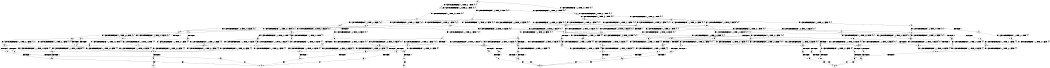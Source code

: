 digraph BCG {
size = "7, 10.5";
center = TRUE;
node [shape = circle];
0 [peripheries = 2];
0 -> 1 [label = "EX !0 !ATOMIC_EXCH_BRANCH (1, +0, TRUE, +0, 1, TRUE) !{0, 1}"];
0 -> 2 [label = "EX !1 !ATOMIC_EXCH_BRANCH (1, +1, TRUE, +0, 1, TRUE) !{0, 1}"];
0 -> 3 [label = "EX !0 !ATOMIC_EXCH_BRANCH (1, +0, TRUE, +0, 1, TRUE) !{0, 1}"];
1 -> 1 [label = "EX !0 !ATOMIC_EXCH_BRANCH (1, +0, TRUE, +0, 1, TRUE) !{0, 1}"];
1 -> 4 [label = "EX !1 !ATOMIC_EXCH_BRANCH (1, +1, TRUE, +0, 1, TRUE) !{0, 1}"];
1 -> 3 [label = "EX !0 !ATOMIC_EXCH_BRANCH (1, +0, TRUE, +0, 1, TRUE) !{0, 1}"];
2 -> 5 [label = "EX !1 !ATOMIC_EXCH_BRANCH (1, +1, TRUE, +0, 1, FALSE) !{0, 1}"];
2 -> 6 [label = "EX !0 !ATOMIC_EXCH_BRANCH (1, +0, TRUE, +0, 1, FALSE) !{0, 1}"];
2 -> 7 [label = "EX !0 !ATOMIC_EXCH_BRANCH (1, +0, TRUE, +0, 1, FALSE) !{0, 1}"];
3 -> 8 [label = "EX !1 !ATOMIC_EXCH_BRANCH (1, +1, TRUE, +0, 1, TRUE) !{0, 1}"];
3 -> 3 [label = "EX !0 !ATOMIC_EXCH_BRANCH (1, +0, TRUE, +0, 1, TRUE) !{0, 1}"];
3 -> 9 [label = "EX !1 !ATOMIC_EXCH_BRANCH (1, +1, TRUE, +0, 1, TRUE) !{0, 1}"];
4 -> 6 [label = "EX !0 !ATOMIC_EXCH_BRANCH (1, +0, TRUE, +0, 1, FALSE) !{0, 1}"];
4 -> 10 [label = "EX !1 !ATOMIC_EXCH_BRANCH (1, +1, TRUE, +0, 1, FALSE) !{0, 1}"];
4 -> 7 [label = "EX !0 !ATOMIC_EXCH_BRANCH (1, +0, TRUE, +0, 1, FALSE) !{0, 1}"];
5 -> 11 [label = "EX !1 !ATOMIC_EXCH_BRANCH (1, +1, TRUE, +0, 2, FALSE) !{0, 1}"];
5 -> 12 [label = "EX !0 !ATOMIC_EXCH_BRANCH (1, +0, TRUE, +0, 1, FALSE) !{0, 1}"];
5 -> 13 [label = "EX !0 !ATOMIC_EXCH_BRANCH (1, +0, TRUE, +0, 1, FALSE) !{0, 1}"];
6 -> 14 [label = "EX !1 !ATOMIC_EXCH_BRANCH (1, +1, TRUE, +0, 1, TRUE) !{0, 1}"];
6 -> 15 [label = "TERMINATE !0"];
7 -> 16 [label = "EX !1 !ATOMIC_EXCH_BRANCH (1, +1, TRUE, +0, 1, TRUE) !{0, 1}"];
7 -> 17 [label = "EX !1 !ATOMIC_EXCH_BRANCH (1, +1, TRUE, +0, 1, TRUE) !{0, 1}"];
7 -> 18 [label = "TERMINATE !0"];
8 -> 19 [label = "EX !0 !ATOMIC_EXCH_BRANCH (1, +0, TRUE, +0, 1, FALSE) !{0, 1}"];
8 -> 20 [label = "EX !1 !ATOMIC_EXCH_BRANCH (1, +1, TRUE, +0, 1, FALSE) !{0, 1}"];
8 -> 7 [label = "EX !0 !ATOMIC_EXCH_BRANCH (1, +0, TRUE, +0, 1, FALSE) !{0, 1}"];
9 -> 20 [label = "EX !1 !ATOMIC_EXCH_BRANCH (1, +1, TRUE, +0, 1, FALSE) !{0, 1}"];
9 -> 7 [label = "EX !0 !ATOMIC_EXCH_BRANCH (1, +0, TRUE, +0, 1, FALSE) !{0, 1}"];
9 -> 21 [label = "EX !1 !ATOMIC_EXCH_BRANCH (1, +1, TRUE, +0, 1, FALSE) !{0, 1}"];
10 -> 12 [label = "EX !0 !ATOMIC_EXCH_BRANCH (1, +0, TRUE, +0, 1, FALSE) !{0, 1}"];
10 -> 22 [label = "EX !1 !ATOMIC_EXCH_BRANCH (1, +1, TRUE, +0, 2, FALSE) !{0, 1}"];
10 -> 13 [label = "EX !0 !ATOMIC_EXCH_BRANCH (1, +0, TRUE, +0, 1, FALSE) !{0, 1}"];
11 -> 23 [label = "EX !0 !ATOMIC_EXCH_BRANCH (1, +0, TRUE, +0, 1, FALSE) !{0, 1}"];
11 -> 24 [label = "TERMINATE !1"];
11 -> 25 [label = "EX !0 !ATOMIC_EXCH_BRANCH (1, +0, TRUE, +0, 1, FALSE) !{0, 1}"];
12 -> 26 [label = "EX !1 !ATOMIC_EXCH_BRANCH (1, +1, TRUE, +0, 2, TRUE) !{0, 1}"];
12 -> 27 [label = "TERMINATE !0"];
13 -> 28 [label = "EX !1 !ATOMIC_EXCH_BRANCH (1, +1, TRUE, +0, 2, TRUE) !{0, 1}"];
13 -> 29 [label = "EX !1 !ATOMIC_EXCH_BRANCH (1, +1, TRUE, +0, 2, TRUE) !{0, 1}"];
13 -> 30 [label = "TERMINATE !0"];
14 -> 31 [label = "EX !1 !ATOMIC_EXCH_BRANCH (1, +1, TRUE, +0, 1, FALSE) !{0, 1}"];
14 -> 32 [label = "TERMINATE !0"];
15 -> 33 [label = "EX !1 !ATOMIC_EXCH_BRANCH (1, +1, TRUE, +0, 1, TRUE) !{1}"];
15 -> 34 [label = "EX !1 !ATOMIC_EXCH_BRANCH (1, +1, TRUE, +0, 1, TRUE) !{1}"];
16 -> 35 [label = "EX !1 !ATOMIC_EXCH_BRANCH (1, +1, TRUE, +0, 1, FALSE) !{0, 1}"];
16 -> 36 [label = "TERMINATE !0"];
17 -> 35 [label = "EX !1 !ATOMIC_EXCH_BRANCH (1, +1, TRUE, +0, 1, FALSE) !{0, 1}"];
17 -> 37 [label = "EX !1 !ATOMIC_EXCH_BRANCH (1, +1, TRUE, +0, 1, FALSE) !{0, 1}"];
17 -> 38 [label = "TERMINATE !0"];
18 -> 39 [label = "EX !1 !ATOMIC_EXCH_BRANCH (1, +1, TRUE, +0, 1, TRUE) !{1}"];
19 -> 16 [label = "EX !1 !ATOMIC_EXCH_BRANCH (1, +1, TRUE, +0, 1, TRUE) !{0, 1}"];
19 -> 40 [label = "TERMINATE !0"];
20 -> 41 [label = "EX !0 !ATOMIC_EXCH_BRANCH (1, +0, TRUE, +0, 1, FALSE) !{0, 1}"];
20 -> 42 [label = "EX !1 !ATOMIC_EXCH_BRANCH (1, +1, TRUE, +0, 2, FALSE) !{0, 1}"];
20 -> 13 [label = "EX !0 !ATOMIC_EXCH_BRANCH (1, +0, TRUE, +0, 1, FALSE) !{0, 1}"];
21 -> 42 [label = "EX !1 !ATOMIC_EXCH_BRANCH (1, +1, TRUE, +0, 2, FALSE) !{0, 1}"];
21 -> 13 [label = "EX !0 !ATOMIC_EXCH_BRANCH (1, +0, TRUE, +0, 1, FALSE) !{0, 1}"];
21 -> 43 [label = "EX !1 !ATOMIC_EXCH_BRANCH (1, +1, TRUE, +0, 2, FALSE) !{0, 1}"];
22 -> 23 [label = "EX !0 !ATOMIC_EXCH_BRANCH (1, +0, TRUE, +0, 1, FALSE) !{0, 1}"];
22 -> 44 [label = "TERMINATE !1"];
22 -> 25 [label = "EX !0 !ATOMIC_EXCH_BRANCH (1, +0, TRUE, +0, 1, FALSE) !{0, 1}"];
23 -> 45 [label = "TERMINATE !0"];
23 -> 46 [label = "TERMINATE !1"];
24 -> 47 [label = "EX !0 !ATOMIC_EXCH_BRANCH (1, +0, TRUE, +0, 1, FALSE) !{0}"];
24 -> 48 [label = "EX !0 !ATOMIC_EXCH_BRANCH (1, +0, TRUE, +0, 1, FALSE) !{0}"];
25 -> 49 [label = "TERMINATE !0"];
25 -> 50 [label = "TERMINATE !1"];
26 -> 51 [label = "EX !1 !ATOMIC_EXCH_BRANCH (1, +1, TRUE, +0, 2, FALSE) !{0, 1}"];
26 -> 52 [label = "TERMINATE !0"];
27 -> 53 [label = "EX !1 !ATOMIC_EXCH_BRANCH (1, +1, TRUE, +0, 2, TRUE) !{1}"];
27 -> 54 [label = "EX !1 !ATOMIC_EXCH_BRANCH (1, +1, TRUE, +0, 2, TRUE) !{1}"];
28 -> 55 [label = "EX !1 !ATOMIC_EXCH_BRANCH (1, +1, TRUE, +0, 2, FALSE) !{0, 1}"];
28 -> 56 [label = "TERMINATE !0"];
29 -> 55 [label = "EX !1 !ATOMIC_EXCH_BRANCH (1, +1, TRUE, +0, 2, FALSE) !{0, 1}"];
29 -> 57 [label = "EX !1 !ATOMIC_EXCH_BRANCH (1, +1, TRUE, +0, 2, FALSE) !{0, 1}"];
29 -> 58 [label = "TERMINATE !0"];
30 -> 59 [label = "EX !1 !ATOMIC_EXCH_BRANCH (1, +1, TRUE, +0, 2, TRUE) !{1}"];
31 -> 51 [label = "EX !1 !ATOMIC_EXCH_BRANCH (1, +1, TRUE, +0, 2, FALSE) !{0, 1}"];
31 -> 52 [label = "TERMINATE !0"];
32 -> 60 [label = "EX !1 !ATOMIC_EXCH_BRANCH (1, +1, TRUE, +0, 1, FALSE) !{1}"];
32 -> 61 [label = "EX !1 !ATOMIC_EXCH_BRANCH (1, +1, TRUE, +0, 1, FALSE) !{1}"];
33 -> 60 [label = "EX !1 !ATOMIC_EXCH_BRANCH (1, +1, TRUE, +0, 1, FALSE) !{1}"];
33 -> 61 [label = "EX !1 !ATOMIC_EXCH_BRANCH (1, +1, TRUE, +0, 1, FALSE) !{1}"];
34 -> 61 [label = "EX !1 !ATOMIC_EXCH_BRANCH (1, +1, TRUE, +0, 1, FALSE) !{1}"];
35 -> 55 [label = "EX !1 !ATOMIC_EXCH_BRANCH (1, +1, TRUE, +0, 2, FALSE) !{0, 1}"];
35 -> 56 [label = "TERMINATE !0"];
36 -> 62 [label = "EX !1 !ATOMIC_EXCH_BRANCH (1, +1, TRUE, +0, 1, FALSE) !{1}"];
37 -> 55 [label = "EX !1 !ATOMIC_EXCH_BRANCH (1, +1, TRUE, +0, 2, FALSE) !{0, 1}"];
37 -> 57 [label = "EX !1 !ATOMIC_EXCH_BRANCH (1, +1, TRUE, +0, 2, FALSE) !{0, 1}"];
37 -> 58 [label = "TERMINATE !0"];
38 -> 63 [label = "EX !1 !ATOMIC_EXCH_BRANCH (1, +1, TRUE, +0, 1, FALSE) !{1}"];
39 -> 63 [label = "EX !1 !ATOMIC_EXCH_BRANCH (1, +1, TRUE, +0, 1, FALSE) !{1}"];
40 -> 64 [label = "EX !1 !ATOMIC_EXCH_BRANCH (1, +1, TRUE, +0, 1, TRUE) !{1}"];
41 -> 28 [label = "EX !1 !ATOMIC_EXCH_BRANCH (1, +1, TRUE, +0, 2, TRUE) !{0, 1}"];
41 -> 65 [label = "TERMINATE !0"];
42 -> 66 [label = "EX !0 !ATOMIC_EXCH_BRANCH (1, +0, TRUE, +0, 1, FALSE) !{0, 1}"];
42 -> 67 [label = "TERMINATE !1"];
42 -> 25 [label = "EX !0 !ATOMIC_EXCH_BRANCH (1, +0, TRUE, +0, 1, FALSE) !{0, 1}"];
43 -> 25 [label = "EX !0 !ATOMIC_EXCH_BRANCH (1, +0, TRUE, +0, 1, FALSE) !{0, 1}"];
43 -> 68 [label = "TERMINATE !1"];
44 -> 47 [label = "EX !0 !ATOMIC_EXCH_BRANCH (1, +0, TRUE, +0, 1, FALSE) !{0}"];
44 -> 48 [label = "EX !0 !ATOMIC_EXCH_BRANCH (1, +0, TRUE, +0, 1, FALSE) !{0}"];
45 -> 69 [label = "TERMINATE !1"];
46 -> 70 [label = "TERMINATE !0"];
47 -> 70 [label = "TERMINATE !0"];
48 -> 71 [label = "TERMINATE !0"];
49 -> 72 [label = "TERMINATE !1"];
50 -> 73 [label = "TERMINATE !0"];
51 -> 74 [label = "TERMINATE !0"];
51 -> 75 [label = "TERMINATE !1"];
52 -> 76 [label = "EX !1 !ATOMIC_EXCH_BRANCH (1, +1, TRUE, +0, 2, FALSE) !{1}"];
52 -> 77 [label = "EX !1 !ATOMIC_EXCH_BRANCH (1, +1, TRUE, +0, 2, FALSE) !{1}"];
53 -> 76 [label = "EX !1 !ATOMIC_EXCH_BRANCH (1, +1, TRUE, +0, 2, FALSE) !{1}"];
53 -> 77 [label = "EX !1 !ATOMIC_EXCH_BRANCH (1, +1, TRUE, +0, 2, FALSE) !{1}"];
54 -> 77 [label = "EX !1 !ATOMIC_EXCH_BRANCH (1, +1, TRUE, +0, 2, FALSE) !{1}"];
55 -> 78 [label = "TERMINATE !0"];
55 -> 79 [label = "TERMINATE !1"];
56 -> 80 [label = "EX !1 !ATOMIC_EXCH_BRANCH (1, +1, TRUE, +0, 2, FALSE) !{1}"];
57 -> 81 [label = "TERMINATE !0"];
57 -> 82 [label = "TERMINATE !1"];
58 -> 83 [label = "EX !1 !ATOMIC_EXCH_BRANCH (1, +1, TRUE, +0, 2, FALSE) !{1}"];
59 -> 83 [label = "EX !1 !ATOMIC_EXCH_BRANCH (1, +1, TRUE, +0, 2, FALSE) !{1}"];
60 -> 76 [label = "EX !1 !ATOMIC_EXCH_BRANCH (1, +1, TRUE, +0, 2, FALSE) !{1}"];
60 -> 77 [label = "EX !1 !ATOMIC_EXCH_BRANCH (1, +1, TRUE, +0, 2, FALSE) !{1}"];
61 -> 77 [label = "EX !1 !ATOMIC_EXCH_BRANCH (1, +1, TRUE, +0, 2, FALSE) !{1}"];
62 -> 80 [label = "EX !1 !ATOMIC_EXCH_BRANCH (1, +1, TRUE, +0, 2, FALSE) !{1}"];
63 -> 83 [label = "EX !1 !ATOMIC_EXCH_BRANCH (1, +1, TRUE, +0, 2, FALSE) !{1}"];
64 -> 62 [label = "EX !1 !ATOMIC_EXCH_BRANCH (1, +1, TRUE, +0, 1, FALSE) !{1}"];
65 -> 84 [label = "EX !1 !ATOMIC_EXCH_BRANCH (1, +1, TRUE, +0, 2, TRUE) !{1}"];
66 -> 85 [label = "TERMINATE !0"];
66 -> 86 [label = "TERMINATE !1"];
67 -> 87 [label = "EX !0 !ATOMIC_EXCH_BRANCH (1, +0, TRUE, +0, 1, FALSE) !{0}"];
68 -> 88 [label = "EX !0 !ATOMIC_EXCH_BRANCH (1, +0, TRUE, +0, 1, FALSE) !{0}"];
69 -> 89 [label = "exit"];
70 -> 89 [label = "exit"];
71 -> 90 [label = "exit"];
72 -> 91 [label = "exit"];
73 -> 91 [label = "exit"];
74 -> 92 [label = "TERMINATE !1"];
75 -> 93 [label = "TERMINATE !0"];
76 -> 92 [label = "TERMINATE !1"];
77 -> 94 [label = "TERMINATE !1"];
78 -> 95 [label = "TERMINATE !1"];
79 -> 96 [label = "TERMINATE !0"];
80 -> 95 [label = "TERMINATE !1"];
81 -> 97 [label = "TERMINATE !1"];
82 -> 98 [label = "TERMINATE !0"];
83 -> 97 [label = "TERMINATE !1"];
84 -> 80 [label = "EX !1 !ATOMIC_EXCH_BRANCH (1, +1, TRUE, +0, 2, FALSE) !{1}"];
85 -> 99 [label = "TERMINATE !1"];
86 -> 100 [label = "TERMINATE !0"];
87 -> 100 [label = "TERMINATE !0"];
88 -> 73 [label = "TERMINATE !0"];
92 -> 89 [label = "exit"];
93 -> 89 [label = "exit"];
94 -> 101 [label = "exit"];
95 -> 102 [label = "exit"];
96 -> 102 [label = "exit"];
97 -> 91 [label = "exit"];
98 -> 91 [label = "exit"];
99 -> 102 [label = "exit"];
100 -> 102 [label = "exit"];
}
